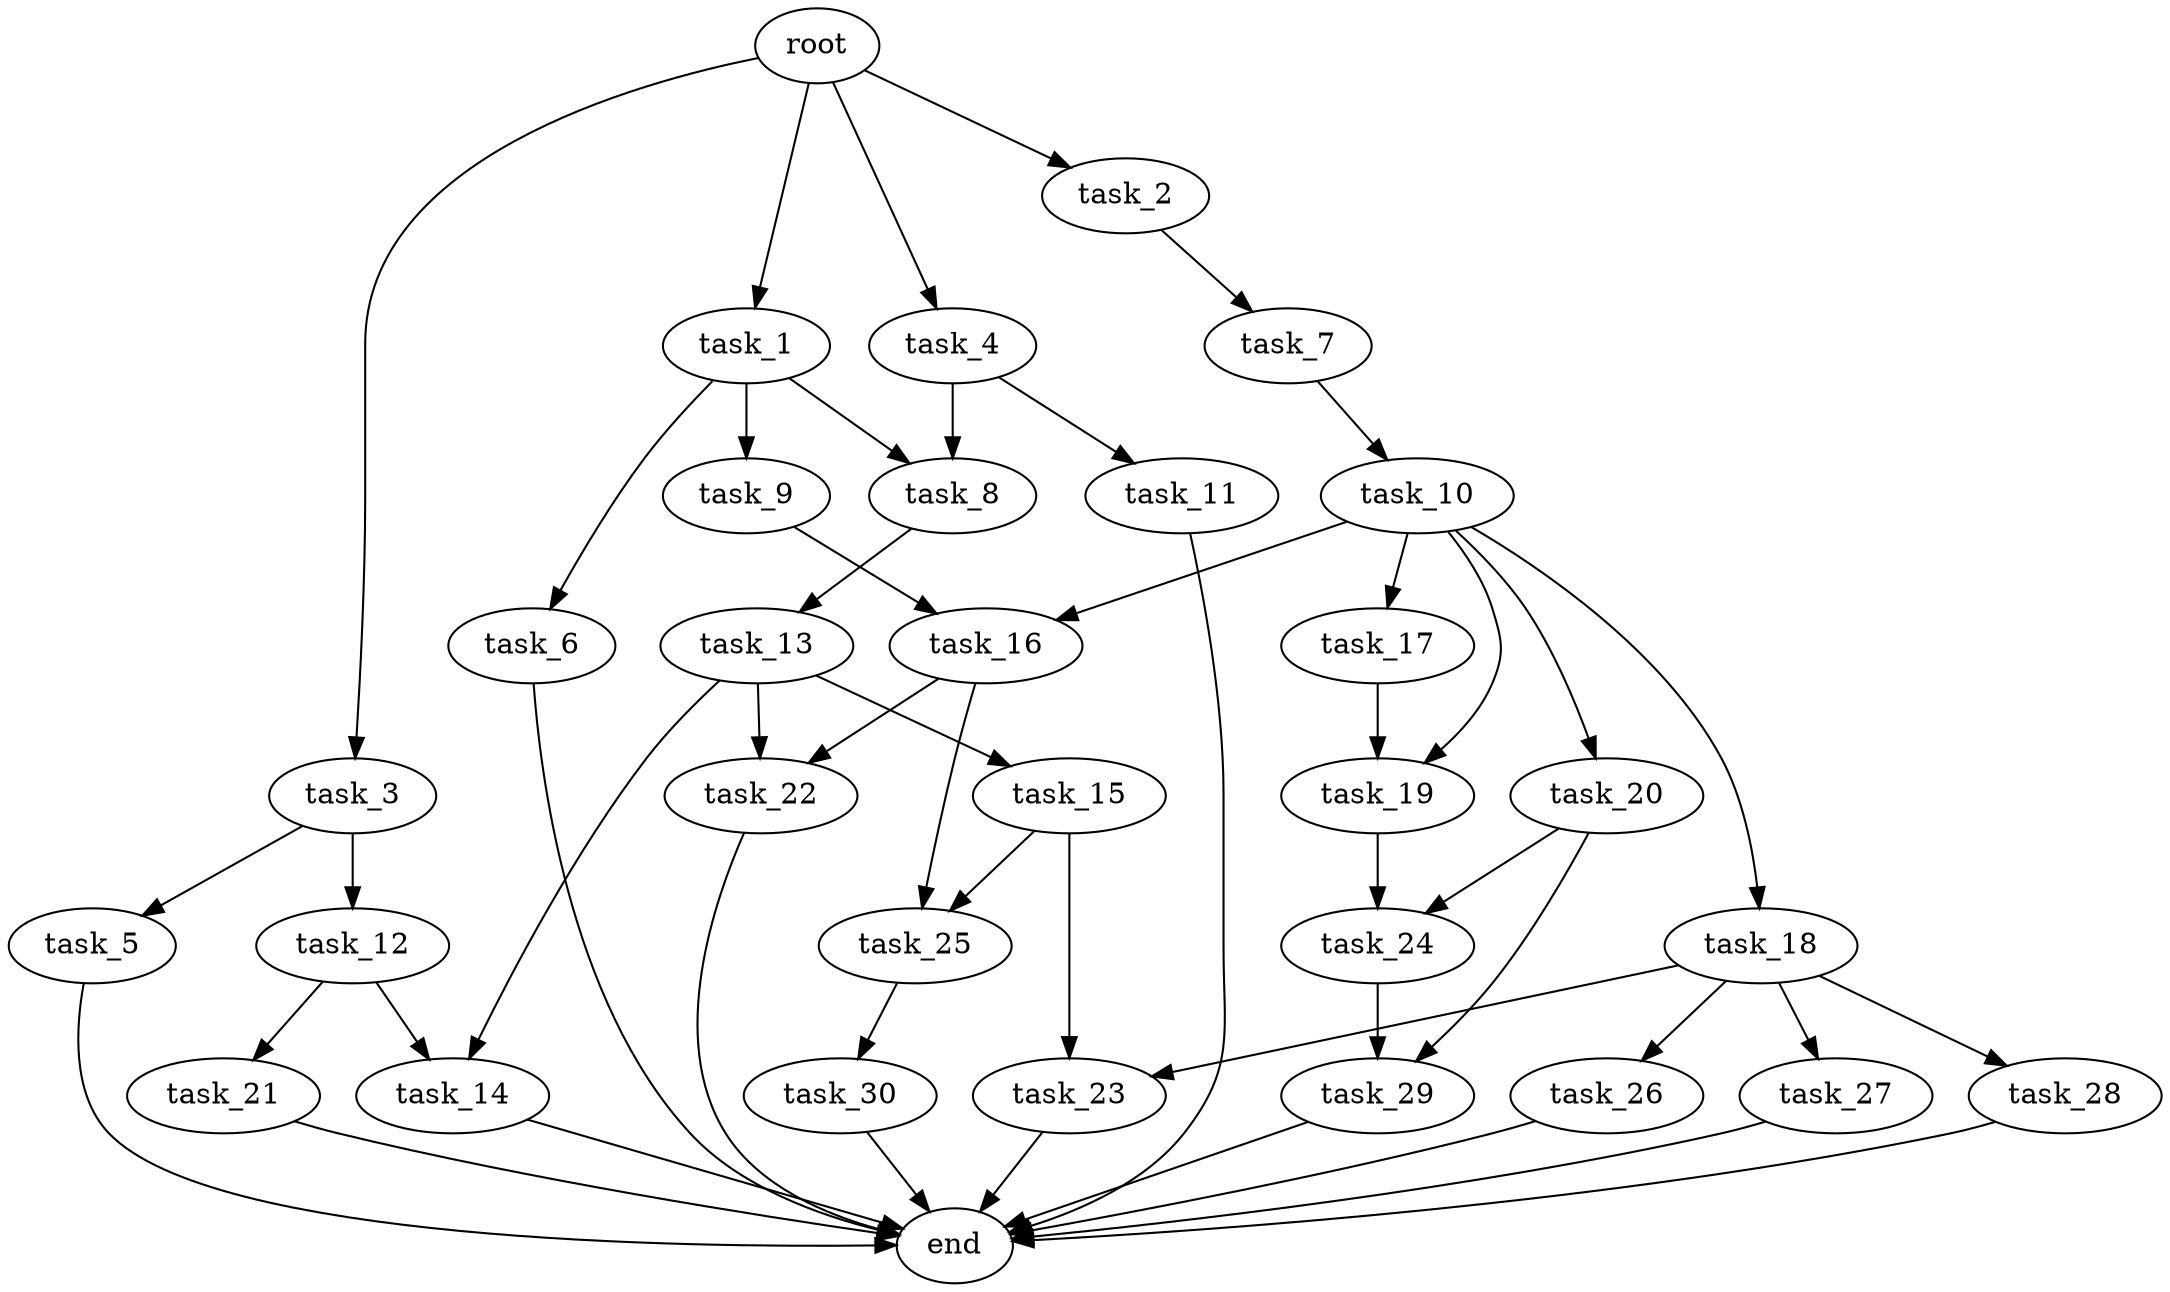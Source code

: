 digraph G {
  root [size="0.000000e+00"];
  task_1 [size="5.600641e+08"];
  task_2 [size="2.583338e+09"];
  task_3 [size="1.801195e+09"];
  task_4 [size="9.582425e+09"];
  task_5 [size="5.993976e+09"];
  task_6 [size="5.636483e+09"];
  task_7 [size="1.871817e+08"];
  task_8 [size="7.195753e+09"];
  task_9 [size="6.617789e+09"];
  task_10 [size="2.835263e+09"];
  task_11 [size="8.583993e+08"];
  task_12 [size="4.492584e+09"];
  task_13 [size="9.927765e+09"];
  task_14 [size="8.673157e+09"];
  task_15 [size="1.706497e+09"];
  task_16 [size="8.303805e+09"];
  task_17 [size="6.008786e+09"];
  task_18 [size="7.946366e+09"];
  task_19 [size="8.204711e+09"];
  task_20 [size="1.819660e+09"];
  task_21 [size="6.596828e+09"];
  task_22 [size="2.645942e+09"];
  task_23 [size="7.242144e+09"];
  task_24 [size="3.427370e+09"];
  task_25 [size="4.535248e+09"];
  task_26 [size="5.906369e+09"];
  task_27 [size="2.298908e+09"];
  task_28 [size="3.855233e+09"];
  task_29 [size="1.086593e+09"];
  task_30 [size="2.024283e+09"];
  end [size="0.000000e+00"];

  root -> task_1 [size="1.000000e-12"];
  root -> task_2 [size="1.000000e-12"];
  root -> task_3 [size="1.000000e-12"];
  root -> task_4 [size="1.000000e-12"];
  task_1 -> task_6 [size="5.636483e+08"];
  task_1 -> task_8 [size="3.597877e+08"];
  task_1 -> task_9 [size="6.617789e+08"];
  task_2 -> task_7 [size="1.871817e+07"];
  task_3 -> task_5 [size="5.993976e+08"];
  task_3 -> task_12 [size="4.492584e+08"];
  task_4 -> task_8 [size="3.597877e+08"];
  task_4 -> task_11 [size="8.583993e+07"];
  task_5 -> end [size="1.000000e-12"];
  task_6 -> end [size="1.000000e-12"];
  task_7 -> task_10 [size="2.835263e+08"];
  task_8 -> task_13 [size="9.927765e+08"];
  task_9 -> task_16 [size="4.151903e+08"];
  task_10 -> task_16 [size="4.151903e+08"];
  task_10 -> task_17 [size="6.008786e+08"];
  task_10 -> task_18 [size="7.946366e+08"];
  task_10 -> task_19 [size="4.102356e+08"];
  task_10 -> task_20 [size="1.819660e+08"];
  task_11 -> end [size="1.000000e-12"];
  task_12 -> task_14 [size="4.336578e+08"];
  task_12 -> task_21 [size="6.596828e+08"];
  task_13 -> task_14 [size="4.336578e+08"];
  task_13 -> task_15 [size="1.706497e+08"];
  task_13 -> task_22 [size="1.322971e+08"];
  task_14 -> end [size="1.000000e-12"];
  task_15 -> task_23 [size="3.621072e+08"];
  task_15 -> task_25 [size="2.267624e+08"];
  task_16 -> task_22 [size="1.322971e+08"];
  task_16 -> task_25 [size="2.267624e+08"];
  task_17 -> task_19 [size="4.102356e+08"];
  task_18 -> task_23 [size="3.621072e+08"];
  task_18 -> task_26 [size="5.906369e+08"];
  task_18 -> task_27 [size="2.298908e+08"];
  task_18 -> task_28 [size="3.855233e+08"];
  task_19 -> task_24 [size="1.713685e+08"];
  task_20 -> task_24 [size="1.713685e+08"];
  task_20 -> task_29 [size="5.432963e+07"];
  task_21 -> end [size="1.000000e-12"];
  task_22 -> end [size="1.000000e-12"];
  task_23 -> end [size="1.000000e-12"];
  task_24 -> task_29 [size="5.432963e+07"];
  task_25 -> task_30 [size="2.024283e+08"];
  task_26 -> end [size="1.000000e-12"];
  task_27 -> end [size="1.000000e-12"];
  task_28 -> end [size="1.000000e-12"];
  task_29 -> end [size="1.000000e-12"];
  task_30 -> end [size="1.000000e-12"];
}

